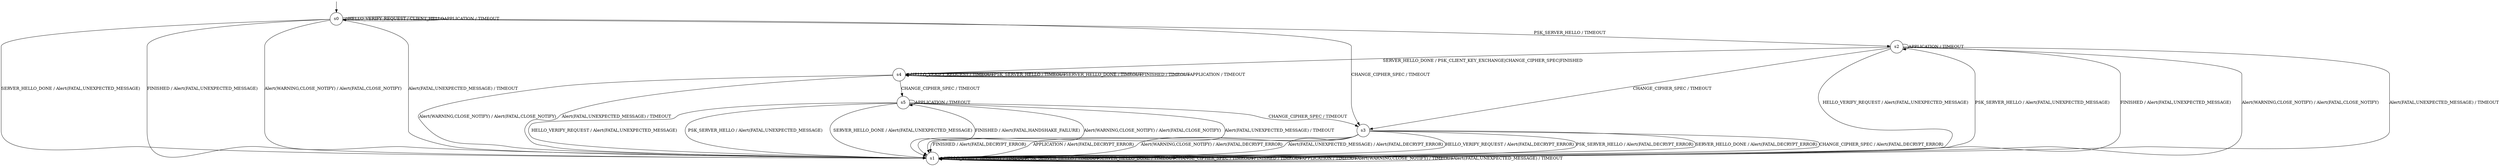 digraph g {

	s0 [shape="circle" label="s0"];
	s1 [shape="circle" label="s1"];
	s2 [shape="circle" label="s2"];
	s3 [shape="circle" label="s3"];
	s4 [shape="circle" label="s4"];
	s5 [shape="circle" label="s5"];
	s0 -> s0 [label="HELLO_VERIFY_REQUEST / CLIENT_HELLO"];
	s0 -> s2 [label="PSK_SERVER_HELLO / TIMEOUT"];
	s0 -> s1 [label="SERVER_HELLO_DONE / Alert(FATAL,UNEXPECTED_MESSAGE)"];
	s0 -> s3 [label="CHANGE_CIPHER_SPEC / TIMEOUT"];
	s0 -> s1 [label="FINISHED / Alert(FATAL,UNEXPECTED_MESSAGE)"];
	s0 -> s0 [label="APPLICATION / TIMEOUT"];
	s0 -> s1 [label="Alert(WARNING,CLOSE_NOTIFY) / Alert(FATAL,CLOSE_NOTIFY)"];
	s0 -> s1 [label="Alert(FATAL,UNEXPECTED_MESSAGE) / TIMEOUT"];
	s1 -> s1 [label="HELLO_VERIFY_REQUEST / TIMEOUT"];
	s1 -> s1 [label="PSK_SERVER_HELLO / TIMEOUT"];
	s1 -> s1 [label="SERVER_HELLO_DONE / TIMEOUT"];
	s1 -> s1 [label="CHANGE_CIPHER_SPEC / TIMEOUT"];
	s1 -> s1 [label="FINISHED / TIMEOUT"];
	s1 -> s1 [label="APPLICATION / TIMEOUT"];
	s1 -> s1 [label="Alert(WARNING,CLOSE_NOTIFY) / TIMEOUT"];
	s1 -> s1 [label="Alert(FATAL,UNEXPECTED_MESSAGE) / TIMEOUT"];
	s2 -> s1 [label="HELLO_VERIFY_REQUEST / Alert(FATAL,UNEXPECTED_MESSAGE)"];
	s2 -> s1 [label="PSK_SERVER_HELLO / Alert(FATAL,UNEXPECTED_MESSAGE)"];
	s2 -> s4 [label="SERVER_HELLO_DONE / PSK_CLIENT_KEY_EXCHANGE|CHANGE_CIPHER_SPEC|FINISHED"];
	s2 -> s3 [label="CHANGE_CIPHER_SPEC / TIMEOUT"];
	s2 -> s1 [label="FINISHED / Alert(FATAL,UNEXPECTED_MESSAGE)"];
	s2 -> s2 [label="APPLICATION / TIMEOUT"];
	s2 -> s1 [label="Alert(WARNING,CLOSE_NOTIFY) / Alert(FATAL,CLOSE_NOTIFY)"];
	s2 -> s1 [label="Alert(FATAL,UNEXPECTED_MESSAGE) / TIMEOUT"];
	s3 -> s1 [label="HELLO_VERIFY_REQUEST / Alert(FATAL,DECRYPT_ERROR)"];
	s3 -> s1 [label="PSK_SERVER_HELLO / Alert(FATAL,DECRYPT_ERROR)"];
	s3 -> s1 [label="SERVER_HELLO_DONE / Alert(FATAL,DECRYPT_ERROR)"];
	s3 -> s1 [label="CHANGE_CIPHER_SPEC / Alert(FATAL,DECRYPT_ERROR)"];
	s3 -> s1 [label="FINISHED / Alert(FATAL,DECRYPT_ERROR)"];
	s3 -> s1 [label="APPLICATION / Alert(FATAL,DECRYPT_ERROR)"];
	s3 -> s1 [label="Alert(WARNING,CLOSE_NOTIFY) / Alert(FATAL,DECRYPT_ERROR)"];
	s3 -> s1 [label="Alert(FATAL,UNEXPECTED_MESSAGE) / Alert(FATAL,DECRYPT_ERROR)"];
	s4 -> s4 [label="HELLO_VERIFY_REQUEST / TIMEOUT"];
	s4 -> s4 [label="PSK_SERVER_HELLO / TIMEOUT"];
	s4 -> s4 [label="SERVER_HELLO_DONE / TIMEOUT"];
	s4 -> s5 [label="CHANGE_CIPHER_SPEC / TIMEOUT"];
	s4 -> s4 [label="FINISHED / TIMEOUT"];
	s4 -> s4 [label="APPLICATION / TIMEOUT"];
	s4 -> s1 [label="Alert(WARNING,CLOSE_NOTIFY) / Alert(FATAL,CLOSE_NOTIFY)"];
	s4 -> s1 [label="Alert(FATAL,UNEXPECTED_MESSAGE) / TIMEOUT"];
	s5 -> s1 [label="HELLO_VERIFY_REQUEST / Alert(FATAL,UNEXPECTED_MESSAGE)"];
	s5 -> s1 [label="PSK_SERVER_HELLO / Alert(FATAL,UNEXPECTED_MESSAGE)"];
	s5 -> s1 [label="SERVER_HELLO_DONE / Alert(FATAL,UNEXPECTED_MESSAGE)"];
	s5 -> s3 [label="CHANGE_CIPHER_SPEC / TIMEOUT"];
	s5 -> s1 [label="FINISHED / Alert(FATAL,HANDSHAKE_FAILURE)"];
	s5 -> s5 [label="APPLICATION / TIMEOUT"];
	s5 -> s1 [label="Alert(WARNING,CLOSE_NOTIFY) / Alert(FATAL,CLOSE_NOTIFY)"];
	s5 -> s1 [label="Alert(FATAL,UNEXPECTED_MESSAGE) / TIMEOUT"];

__start0 [label="" shape="none" width="0" height="0"];
__start0 -> s0;

}
